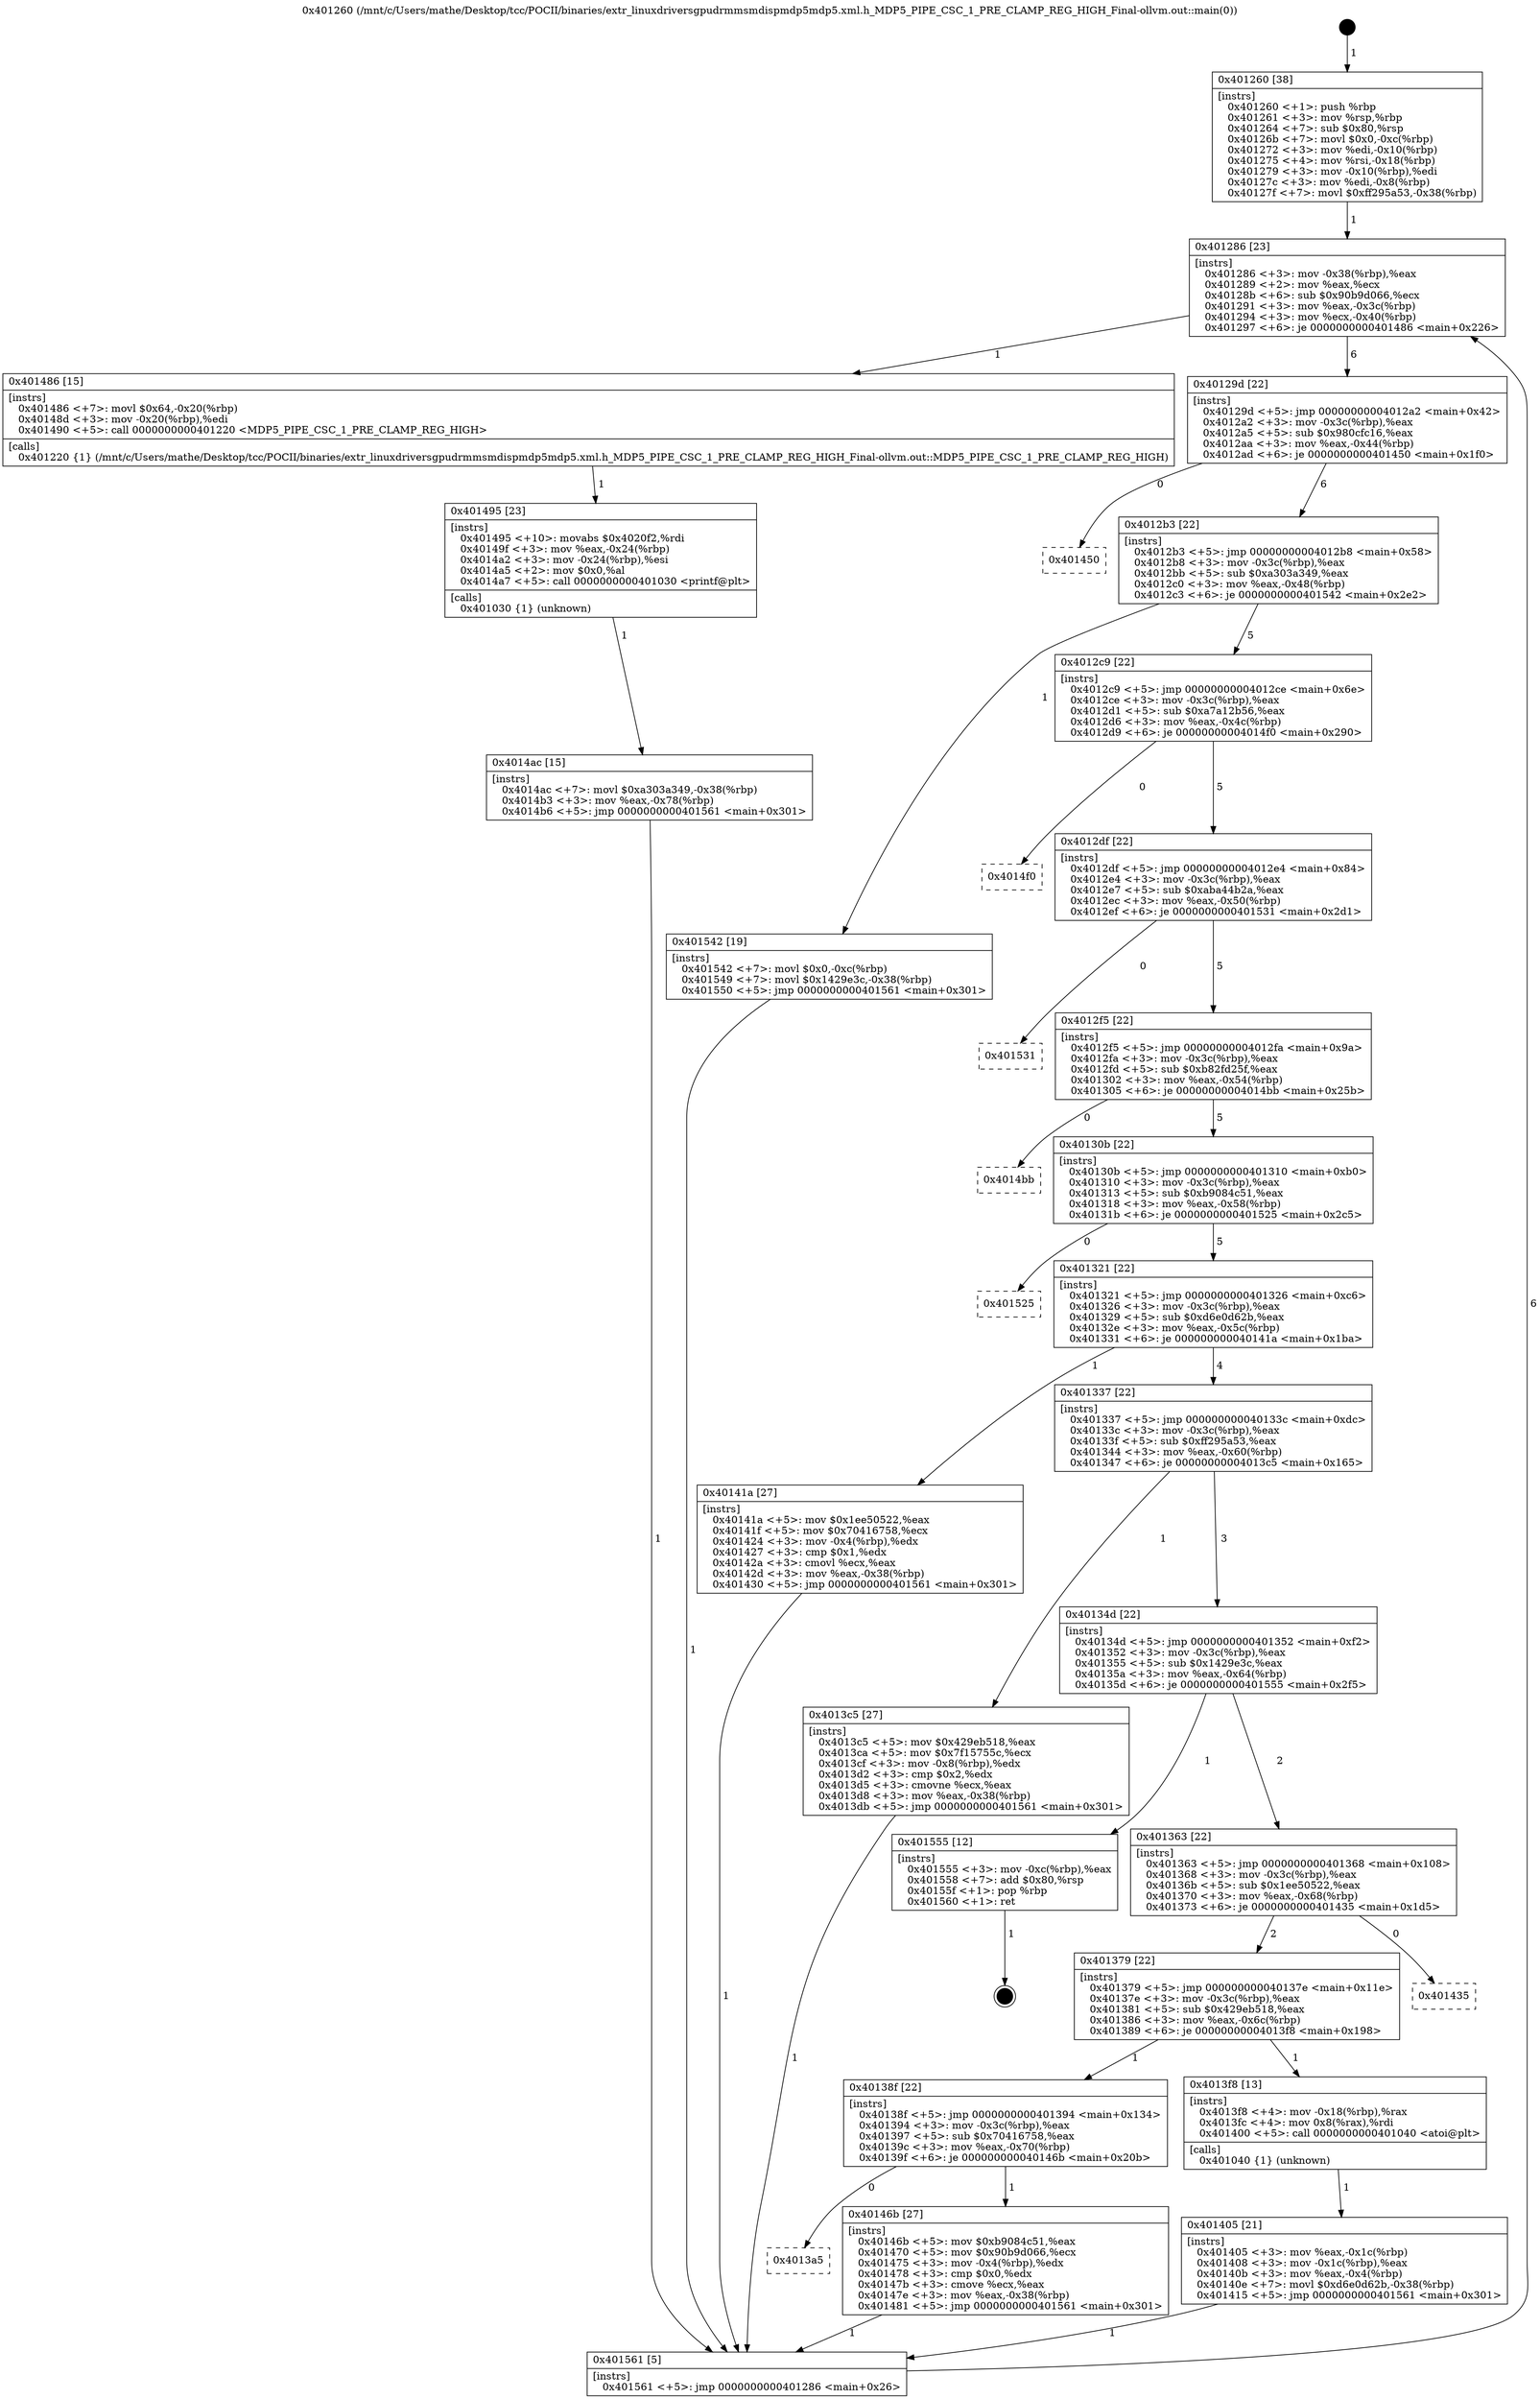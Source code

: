 digraph "0x401260" {
  label = "0x401260 (/mnt/c/Users/mathe/Desktop/tcc/POCII/binaries/extr_linuxdriversgpudrmmsmdispmdp5mdp5.xml.h_MDP5_PIPE_CSC_1_PRE_CLAMP_REG_HIGH_Final-ollvm.out::main(0))"
  labelloc = "t"
  node[shape=record]

  Entry [label="",width=0.3,height=0.3,shape=circle,fillcolor=black,style=filled]
  "0x401286" [label="{
     0x401286 [23]\l
     | [instrs]\l
     &nbsp;&nbsp;0x401286 \<+3\>: mov -0x38(%rbp),%eax\l
     &nbsp;&nbsp;0x401289 \<+2\>: mov %eax,%ecx\l
     &nbsp;&nbsp;0x40128b \<+6\>: sub $0x90b9d066,%ecx\l
     &nbsp;&nbsp;0x401291 \<+3\>: mov %eax,-0x3c(%rbp)\l
     &nbsp;&nbsp;0x401294 \<+3\>: mov %ecx,-0x40(%rbp)\l
     &nbsp;&nbsp;0x401297 \<+6\>: je 0000000000401486 \<main+0x226\>\l
  }"]
  "0x401486" [label="{
     0x401486 [15]\l
     | [instrs]\l
     &nbsp;&nbsp;0x401486 \<+7\>: movl $0x64,-0x20(%rbp)\l
     &nbsp;&nbsp;0x40148d \<+3\>: mov -0x20(%rbp),%edi\l
     &nbsp;&nbsp;0x401490 \<+5\>: call 0000000000401220 \<MDP5_PIPE_CSC_1_PRE_CLAMP_REG_HIGH\>\l
     | [calls]\l
     &nbsp;&nbsp;0x401220 \{1\} (/mnt/c/Users/mathe/Desktop/tcc/POCII/binaries/extr_linuxdriversgpudrmmsmdispmdp5mdp5.xml.h_MDP5_PIPE_CSC_1_PRE_CLAMP_REG_HIGH_Final-ollvm.out::MDP5_PIPE_CSC_1_PRE_CLAMP_REG_HIGH)\l
  }"]
  "0x40129d" [label="{
     0x40129d [22]\l
     | [instrs]\l
     &nbsp;&nbsp;0x40129d \<+5\>: jmp 00000000004012a2 \<main+0x42\>\l
     &nbsp;&nbsp;0x4012a2 \<+3\>: mov -0x3c(%rbp),%eax\l
     &nbsp;&nbsp;0x4012a5 \<+5\>: sub $0x980cfc16,%eax\l
     &nbsp;&nbsp;0x4012aa \<+3\>: mov %eax,-0x44(%rbp)\l
     &nbsp;&nbsp;0x4012ad \<+6\>: je 0000000000401450 \<main+0x1f0\>\l
  }"]
  Exit [label="",width=0.3,height=0.3,shape=circle,fillcolor=black,style=filled,peripheries=2]
  "0x401450" [label="{
     0x401450\l
  }", style=dashed]
  "0x4012b3" [label="{
     0x4012b3 [22]\l
     | [instrs]\l
     &nbsp;&nbsp;0x4012b3 \<+5\>: jmp 00000000004012b8 \<main+0x58\>\l
     &nbsp;&nbsp;0x4012b8 \<+3\>: mov -0x3c(%rbp),%eax\l
     &nbsp;&nbsp;0x4012bb \<+5\>: sub $0xa303a349,%eax\l
     &nbsp;&nbsp;0x4012c0 \<+3\>: mov %eax,-0x48(%rbp)\l
     &nbsp;&nbsp;0x4012c3 \<+6\>: je 0000000000401542 \<main+0x2e2\>\l
  }"]
  "0x4014ac" [label="{
     0x4014ac [15]\l
     | [instrs]\l
     &nbsp;&nbsp;0x4014ac \<+7\>: movl $0xa303a349,-0x38(%rbp)\l
     &nbsp;&nbsp;0x4014b3 \<+3\>: mov %eax,-0x78(%rbp)\l
     &nbsp;&nbsp;0x4014b6 \<+5\>: jmp 0000000000401561 \<main+0x301\>\l
  }"]
  "0x401542" [label="{
     0x401542 [19]\l
     | [instrs]\l
     &nbsp;&nbsp;0x401542 \<+7\>: movl $0x0,-0xc(%rbp)\l
     &nbsp;&nbsp;0x401549 \<+7\>: movl $0x1429e3c,-0x38(%rbp)\l
     &nbsp;&nbsp;0x401550 \<+5\>: jmp 0000000000401561 \<main+0x301\>\l
  }"]
  "0x4012c9" [label="{
     0x4012c9 [22]\l
     | [instrs]\l
     &nbsp;&nbsp;0x4012c9 \<+5\>: jmp 00000000004012ce \<main+0x6e\>\l
     &nbsp;&nbsp;0x4012ce \<+3\>: mov -0x3c(%rbp),%eax\l
     &nbsp;&nbsp;0x4012d1 \<+5\>: sub $0xa7a12b56,%eax\l
     &nbsp;&nbsp;0x4012d6 \<+3\>: mov %eax,-0x4c(%rbp)\l
     &nbsp;&nbsp;0x4012d9 \<+6\>: je 00000000004014f0 \<main+0x290\>\l
  }"]
  "0x401495" [label="{
     0x401495 [23]\l
     | [instrs]\l
     &nbsp;&nbsp;0x401495 \<+10\>: movabs $0x4020f2,%rdi\l
     &nbsp;&nbsp;0x40149f \<+3\>: mov %eax,-0x24(%rbp)\l
     &nbsp;&nbsp;0x4014a2 \<+3\>: mov -0x24(%rbp),%esi\l
     &nbsp;&nbsp;0x4014a5 \<+2\>: mov $0x0,%al\l
     &nbsp;&nbsp;0x4014a7 \<+5\>: call 0000000000401030 \<printf@plt\>\l
     | [calls]\l
     &nbsp;&nbsp;0x401030 \{1\} (unknown)\l
  }"]
  "0x4014f0" [label="{
     0x4014f0\l
  }", style=dashed]
  "0x4012df" [label="{
     0x4012df [22]\l
     | [instrs]\l
     &nbsp;&nbsp;0x4012df \<+5\>: jmp 00000000004012e4 \<main+0x84\>\l
     &nbsp;&nbsp;0x4012e4 \<+3\>: mov -0x3c(%rbp),%eax\l
     &nbsp;&nbsp;0x4012e7 \<+5\>: sub $0xaba44b2a,%eax\l
     &nbsp;&nbsp;0x4012ec \<+3\>: mov %eax,-0x50(%rbp)\l
     &nbsp;&nbsp;0x4012ef \<+6\>: je 0000000000401531 \<main+0x2d1\>\l
  }"]
  "0x4013a5" [label="{
     0x4013a5\l
  }", style=dashed]
  "0x401531" [label="{
     0x401531\l
  }", style=dashed]
  "0x4012f5" [label="{
     0x4012f5 [22]\l
     | [instrs]\l
     &nbsp;&nbsp;0x4012f5 \<+5\>: jmp 00000000004012fa \<main+0x9a\>\l
     &nbsp;&nbsp;0x4012fa \<+3\>: mov -0x3c(%rbp),%eax\l
     &nbsp;&nbsp;0x4012fd \<+5\>: sub $0xb82fd25f,%eax\l
     &nbsp;&nbsp;0x401302 \<+3\>: mov %eax,-0x54(%rbp)\l
     &nbsp;&nbsp;0x401305 \<+6\>: je 00000000004014bb \<main+0x25b\>\l
  }"]
  "0x40146b" [label="{
     0x40146b [27]\l
     | [instrs]\l
     &nbsp;&nbsp;0x40146b \<+5\>: mov $0xb9084c51,%eax\l
     &nbsp;&nbsp;0x401470 \<+5\>: mov $0x90b9d066,%ecx\l
     &nbsp;&nbsp;0x401475 \<+3\>: mov -0x4(%rbp),%edx\l
     &nbsp;&nbsp;0x401478 \<+3\>: cmp $0x0,%edx\l
     &nbsp;&nbsp;0x40147b \<+3\>: cmove %ecx,%eax\l
     &nbsp;&nbsp;0x40147e \<+3\>: mov %eax,-0x38(%rbp)\l
     &nbsp;&nbsp;0x401481 \<+5\>: jmp 0000000000401561 \<main+0x301\>\l
  }"]
  "0x4014bb" [label="{
     0x4014bb\l
  }", style=dashed]
  "0x40130b" [label="{
     0x40130b [22]\l
     | [instrs]\l
     &nbsp;&nbsp;0x40130b \<+5\>: jmp 0000000000401310 \<main+0xb0\>\l
     &nbsp;&nbsp;0x401310 \<+3\>: mov -0x3c(%rbp),%eax\l
     &nbsp;&nbsp;0x401313 \<+5\>: sub $0xb9084c51,%eax\l
     &nbsp;&nbsp;0x401318 \<+3\>: mov %eax,-0x58(%rbp)\l
     &nbsp;&nbsp;0x40131b \<+6\>: je 0000000000401525 \<main+0x2c5\>\l
  }"]
  "0x401405" [label="{
     0x401405 [21]\l
     | [instrs]\l
     &nbsp;&nbsp;0x401405 \<+3\>: mov %eax,-0x1c(%rbp)\l
     &nbsp;&nbsp;0x401408 \<+3\>: mov -0x1c(%rbp),%eax\l
     &nbsp;&nbsp;0x40140b \<+3\>: mov %eax,-0x4(%rbp)\l
     &nbsp;&nbsp;0x40140e \<+7\>: movl $0xd6e0d62b,-0x38(%rbp)\l
     &nbsp;&nbsp;0x401415 \<+5\>: jmp 0000000000401561 \<main+0x301\>\l
  }"]
  "0x401525" [label="{
     0x401525\l
  }", style=dashed]
  "0x401321" [label="{
     0x401321 [22]\l
     | [instrs]\l
     &nbsp;&nbsp;0x401321 \<+5\>: jmp 0000000000401326 \<main+0xc6\>\l
     &nbsp;&nbsp;0x401326 \<+3\>: mov -0x3c(%rbp),%eax\l
     &nbsp;&nbsp;0x401329 \<+5\>: sub $0xd6e0d62b,%eax\l
     &nbsp;&nbsp;0x40132e \<+3\>: mov %eax,-0x5c(%rbp)\l
     &nbsp;&nbsp;0x401331 \<+6\>: je 000000000040141a \<main+0x1ba\>\l
  }"]
  "0x40138f" [label="{
     0x40138f [22]\l
     | [instrs]\l
     &nbsp;&nbsp;0x40138f \<+5\>: jmp 0000000000401394 \<main+0x134\>\l
     &nbsp;&nbsp;0x401394 \<+3\>: mov -0x3c(%rbp),%eax\l
     &nbsp;&nbsp;0x401397 \<+5\>: sub $0x70416758,%eax\l
     &nbsp;&nbsp;0x40139c \<+3\>: mov %eax,-0x70(%rbp)\l
     &nbsp;&nbsp;0x40139f \<+6\>: je 000000000040146b \<main+0x20b\>\l
  }"]
  "0x40141a" [label="{
     0x40141a [27]\l
     | [instrs]\l
     &nbsp;&nbsp;0x40141a \<+5\>: mov $0x1ee50522,%eax\l
     &nbsp;&nbsp;0x40141f \<+5\>: mov $0x70416758,%ecx\l
     &nbsp;&nbsp;0x401424 \<+3\>: mov -0x4(%rbp),%edx\l
     &nbsp;&nbsp;0x401427 \<+3\>: cmp $0x1,%edx\l
     &nbsp;&nbsp;0x40142a \<+3\>: cmovl %ecx,%eax\l
     &nbsp;&nbsp;0x40142d \<+3\>: mov %eax,-0x38(%rbp)\l
     &nbsp;&nbsp;0x401430 \<+5\>: jmp 0000000000401561 \<main+0x301\>\l
  }"]
  "0x401337" [label="{
     0x401337 [22]\l
     | [instrs]\l
     &nbsp;&nbsp;0x401337 \<+5\>: jmp 000000000040133c \<main+0xdc\>\l
     &nbsp;&nbsp;0x40133c \<+3\>: mov -0x3c(%rbp),%eax\l
     &nbsp;&nbsp;0x40133f \<+5\>: sub $0xff295a53,%eax\l
     &nbsp;&nbsp;0x401344 \<+3\>: mov %eax,-0x60(%rbp)\l
     &nbsp;&nbsp;0x401347 \<+6\>: je 00000000004013c5 \<main+0x165\>\l
  }"]
  "0x4013f8" [label="{
     0x4013f8 [13]\l
     | [instrs]\l
     &nbsp;&nbsp;0x4013f8 \<+4\>: mov -0x18(%rbp),%rax\l
     &nbsp;&nbsp;0x4013fc \<+4\>: mov 0x8(%rax),%rdi\l
     &nbsp;&nbsp;0x401400 \<+5\>: call 0000000000401040 \<atoi@plt\>\l
     | [calls]\l
     &nbsp;&nbsp;0x401040 \{1\} (unknown)\l
  }"]
  "0x4013c5" [label="{
     0x4013c5 [27]\l
     | [instrs]\l
     &nbsp;&nbsp;0x4013c5 \<+5\>: mov $0x429eb518,%eax\l
     &nbsp;&nbsp;0x4013ca \<+5\>: mov $0x7f15755c,%ecx\l
     &nbsp;&nbsp;0x4013cf \<+3\>: mov -0x8(%rbp),%edx\l
     &nbsp;&nbsp;0x4013d2 \<+3\>: cmp $0x2,%edx\l
     &nbsp;&nbsp;0x4013d5 \<+3\>: cmovne %ecx,%eax\l
     &nbsp;&nbsp;0x4013d8 \<+3\>: mov %eax,-0x38(%rbp)\l
     &nbsp;&nbsp;0x4013db \<+5\>: jmp 0000000000401561 \<main+0x301\>\l
  }"]
  "0x40134d" [label="{
     0x40134d [22]\l
     | [instrs]\l
     &nbsp;&nbsp;0x40134d \<+5\>: jmp 0000000000401352 \<main+0xf2\>\l
     &nbsp;&nbsp;0x401352 \<+3\>: mov -0x3c(%rbp),%eax\l
     &nbsp;&nbsp;0x401355 \<+5\>: sub $0x1429e3c,%eax\l
     &nbsp;&nbsp;0x40135a \<+3\>: mov %eax,-0x64(%rbp)\l
     &nbsp;&nbsp;0x40135d \<+6\>: je 0000000000401555 \<main+0x2f5\>\l
  }"]
  "0x401561" [label="{
     0x401561 [5]\l
     | [instrs]\l
     &nbsp;&nbsp;0x401561 \<+5\>: jmp 0000000000401286 \<main+0x26\>\l
  }"]
  "0x401260" [label="{
     0x401260 [38]\l
     | [instrs]\l
     &nbsp;&nbsp;0x401260 \<+1\>: push %rbp\l
     &nbsp;&nbsp;0x401261 \<+3\>: mov %rsp,%rbp\l
     &nbsp;&nbsp;0x401264 \<+7\>: sub $0x80,%rsp\l
     &nbsp;&nbsp;0x40126b \<+7\>: movl $0x0,-0xc(%rbp)\l
     &nbsp;&nbsp;0x401272 \<+3\>: mov %edi,-0x10(%rbp)\l
     &nbsp;&nbsp;0x401275 \<+4\>: mov %rsi,-0x18(%rbp)\l
     &nbsp;&nbsp;0x401279 \<+3\>: mov -0x10(%rbp),%edi\l
     &nbsp;&nbsp;0x40127c \<+3\>: mov %edi,-0x8(%rbp)\l
     &nbsp;&nbsp;0x40127f \<+7\>: movl $0xff295a53,-0x38(%rbp)\l
  }"]
  "0x401379" [label="{
     0x401379 [22]\l
     | [instrs]\l
     &nbsp;&nbsp;0x401379 \<+5\>: jmp 000000000040137e \<main+0x11e\>\l
     &nbsp;&nbsp;0x40137e \<+3\>: mov -0x3c(%rbp),%eax\l
     &nbsp;&nbsp;0x401381 \<+5\>: sub $0x429eb518,%eax\l
     &nbsp;&nbsp;0x401386 \<+3\>: mov %eax,-0x6c(%rbp)\l
     &nbsp;&nbsp;0x401389 \<+6\>: je 00000000004013f8 \<main+0x198\>\l
  }"]
  "0x401555" [label="{
     0x401555 [12]\l
     | [instrs]\l
     &nbsp;&nbsp;0x401555 \<+3\>: mov -0xc(%rbp),%eax\l
     &nbsp;&nbsp;0x401558 \<+7\>: add $0x80,%rsp\l
     &nbsp;&nbsp;0x40155f \<+1\>: pop %rbp\l
     &nbsp;&nbsp;0x401560 \<+1\>: ret\l
  }"]
  "0x401363" [label="{
     0x401363 [22]\l
     | [instrs]\l
     &nbsp;&nbsp;0x401363 \<+5\>: jmp 0000000000401368 \<main+0x108\>\l
     &nbsp;&nbsp;0x401368 \<+3\>: mov -0x3c(%rbp),%eax\l
     &nbsp;&nbsp;0x40136b \<+5\>: sub $0x1ee50522,%eax\l
     &nbsp;&nbsp;0x401370 \<+3\>: mov %eax,-0x68(%rbp)\l
     &nbsp;&nbsp;0x401373 \<+6\>: je 0000000000401435 \<main+0x1d5\>\l
  }"]
  "0x401435" [label="{
     0x401435\l
  }", style=dashed]
  Entry -> "0x401260" [label=" 1"]
  "0x401286" -> "0x401486" [label=" 1"]
  "0x401286" -> "0x40129d" [label=" 6"]
  "0x401555" -> Exit [label=" 1"]
  "0x40129d" -> "0x401450" [label=" 0"]
  "0x40129d" -> "0x4012b3" [label=" 6"]
  "0x401542" -> "0x401561" [label=" 1"]
  "0x4012b3" -> "0x401542" [label=" 1"]
  "0x4012b3" -> "0x4012c9" [label=" 5"]
  "0x4014ac" -> "0x401561" [label=" 1"]
  "0x4012c9" -> "0x4014f0" [label=" 0"]
  "0x4012c9" -> "0x4012df" [label=" 5"]
  "0x401495" -> "0x4014ac" [label=" 1"]
  "0x4012df" -> "0x401531" [label=" 0"]
  "0x4012df" -> "0x4012f5" [label=" 5"]
  "0x401486" -> "0x401495" [label=" 1"]
  "0x4012f5" -> "0x4014bb" [label=" 0"]
  "0x4012f5" -> "0x40130b" [label=" 5"]
  "0x40146b" -> "0x401561" [label=" 1"]
  "0x40130b" -> "0x401525" [label=" 0"]
  "0x40130b" -> "0x401321" [label=" 5"]
  "0x40138f" -> "0x40146b" [label=" 1"]
  "0x401321" -> "0x40141a" [label=" 1"]
  "0x401321" -> "0x401337" [label=" 4"]
  "0x40138f" -> "0x4013a5" [label=" 0"]
  "0x401337" -> "0x4013c5" [label=" 1"]
  "0x401337" -> "0x40134d" [label=" 3"]
  "0x4013c5" -> "0x401561" [label=" 1"]
  "0x401260" -> "0x401286" [label=" 1"]
  "0x401561" -> "0x401286" [label=" 6"]
  "0x40141a" -> "0x401561" [label=" 1"]
  "0x40134d" -> "0x401555" [label=" 1"]
  "0x40134d" -> "0x401363" [label=" 2"]
  "0x4013f8" -> "0x401405" [label=" 1"]
  "0x401363" -> "0x401435" [label=" 0"]
  "0x401363" -> "0x401379" [label=" 2"]
  "0x401405" -> "0x401561" [label=" 1"]
  "0x401379" -> "0x4013f8" [label=" 1"]
  "0x401379" -> "0x40138f" [label=" 1"]
}
